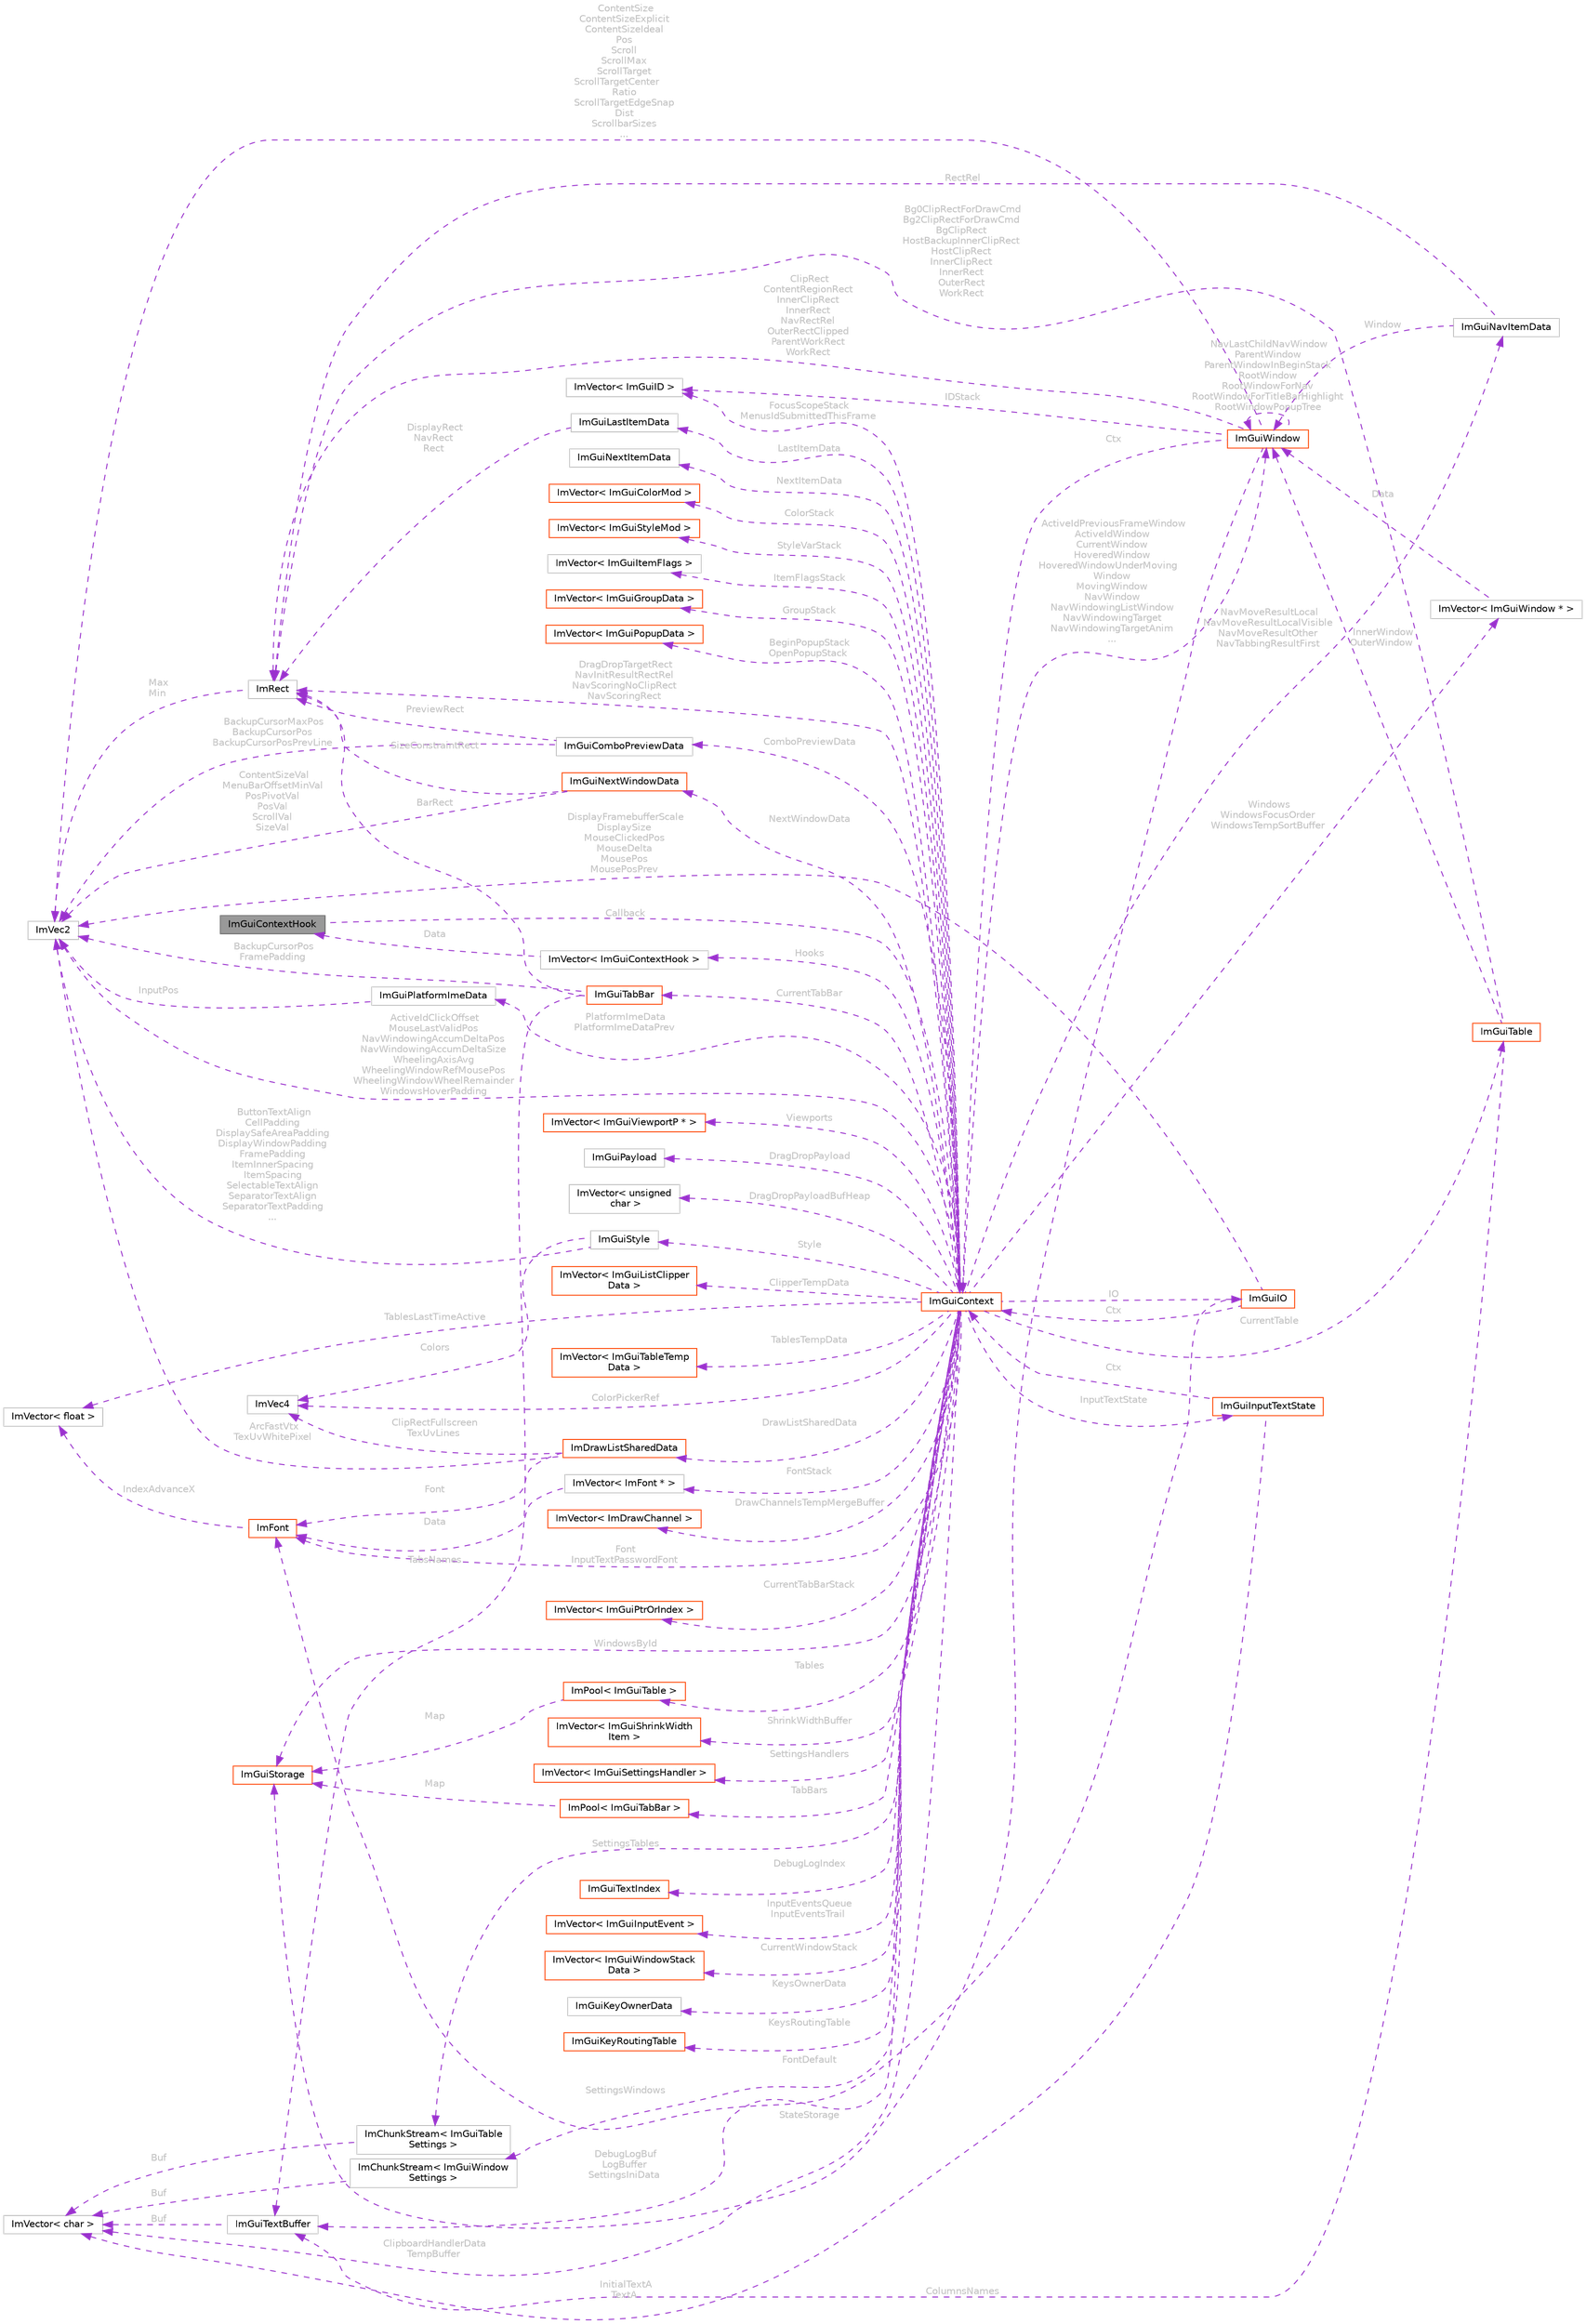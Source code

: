 digraph "ImGuiContextHook"
{
 // LATEX_PDF_SIZE
  bgcolor="transparent";
  edge [fontname=Helvetica,fontsize=10,labelfontname=Helvetica,labelfontsize=10];
  node [fontname=Helvetica,fontsize=10,shape=box,height=0.2,width=0.4];
  rankdir="LR";
  Node1 [id="Node000001",label="ImGuiContextHook",height=0.2,width=0.4,color="gray40", fillcolor="grey60", style="filled", fontcolor="black",tooltip=" "];
  Node2 -> Node1 [id="edge1_Node000001_Node000002",dir="back",color="darkorchid3",style="dashed",tooltip=" ",label=" Callback",fontcolor="grey" ];
  Node2 [id="Node000002",label="ImGuiContext",height=0.2,width=0.4,color="orangered", fillcolor="white", style="filled",URL="$struct_im_gui_context.html",tooltip=" "];
  Node3 -> Node2 [id="edge2_Node000002_Node000003",dir="back",color="darkorchid3",style="dashed",tooltip=" ",label=" IO",fontcolor="grey" ];
  Node3 [id="Node000003",label="ImGuiIO",height=0.2,width=0.4,color="orangered", fillcolor="white", style="filled",URL="$struct_im_gui_i_o.html",tooltip=" "];
  Node4 -> Node3 [id="edge3_Node000003_Node000004",dir="back",color="darkorchid3",style="dashed",tooltip=" ",label=" DisplayFramebufferScale\nDisplaySize\nMouseClickedPos\nMouseDelta\nMousePos\nMousePosPrev",fontcolor="grey" ];
  Node4 [id="Node000004",label="ImVec2",height=0.2,width=0.4,color="grey75", fillcolor="white", style="filled",URL="$struct_im_vec2.html",tooltip=" "];
  Node7 -> Node3 [id="edge4_Node000003_Node000007",dir="back",color="darkorchid3",style="dashed",tooltip=" ",label=" FontDefault",fontcolor="grey" ];
  Node7 [id="Node000007",label="ImFont",height=0.2,width=0.4,color="orangered", fillcolor="white", style="filled",URL="$struct_im_font.html",tooltip=" "];
  Node8 -> Node7 [id="edge5_Node000007_Node000008",dir="back",color="darkorchid3",style="dashed",tooltip=" ",label=" IndexAdvanceX",fontcolor="grey" ];
  Node8 [id="Node000008",label="ImVector\< float \>",height=0.2,width=0.4,color="grey75", fillcolor="white", style="filled",URL="$struct_im_vector.html",tooltip=" "];
  Node2 -> Node3 [id="edge6_Node000003_Node000002",dir="back",color="darkorchid3",style="dashed",tooltip=" ",label=" Ctx",fontcolor="grey" ];
  Node19 -> Node2 [id="edge7_Node000002_Node000019",dir="back",color="darkorchid3",style="dashed",tooltip=" ",label=" InputEventsQueue\nInputEventsTrail",fontcolor="grey" ];
  Node19 [id="Node000019",label="ImVector\< ImGuiInputEvent \>",height=0.2,width=0.4,color="orangered", fillcolor="white", style="filled",URL="$struct_im_vector.html",tooltip=" "];
  Node27 -> Node2 [id="edge8_Node000002_Node000027",dir="back",color="darkorchid3",style="dashed",tooltip=" ",label=" Style",fontcolor="grey" ];
  Node27 [id="Node000027",label="ImGuiStyle",height=0.2,width=0.4,color="grey75", fillcolor="white", style="filled",URL="$struct_im_gui_style.html",tooltip=" "];
  Node4 -> Node27 [id="edge9_Node000027_Node000004",dir="back",color="darkorchid3",style="dashed",tooltip=" ",label=" ButtonTextAlign\nCellPadding\nDisplaySafeAreaPadding\nDisplayWindowPadding\nFramePadding\nItemInnerSpacing\nItemSpacing\nSelectableTextAlign\nSeparatorTextAlign\nSeparatorTextPadding\n...",fontcolor="grey" ];
  Node16 -> Node27 [id="edge10_Node000027_Node000016",dir="back",color="darkorchid3",style="dashed",tooltip=" ",label=" Colors",fontcolor="grey" ];
  Node16 [id="Node000016",label="ImVec4",height=0.2,width=0.4,color="grey75", fillcolor="white", style="filled",URL="$struct_im_vec4.html",tooltip=" "];
  Node7 -> Node2 [id="edge11_Node000002_Node000007",dir="back",color="darkorchid3",style="dashed",tooltip=" ",label=" Font\nInputTextPasswordFont",fontcolor="grey" ];
  Node28 -> Node2 [id="edge12_Node000002_Node000028",dir="back",color="darkorchid3",style="dashed",tooltip=" ",label=" DrawListSharedData",fontcolor="grey" ];
  Node28 [id="Node000028",label="ImDrawListSharedData",height=0.2,width=0.4,color="orangered", fillcolor="white", style="filled",URL="$struct_im_draw_list_shared_data.html",tooltip=" "];
  Node4 -> Node28 [id="edge13_Node000028_Node000004",dir="back",color="darkorchid3",style="dashed",tooltip=" ",label=" ArcFastVtx\nTexUvWhitePixel",fontcolor="grey" ];
  Node7 -> Node28 [id="edge14_Node000028_Node000007",dir="back",color="darkorchid3",style="dashed",tooltip=" ",label=" Font",fontcolor="grey" ];
  Node16 -> Node28 [id="edge15_Node000028_Node000016",dir="back",color="darkorchid3",style="dashed",tooltip=" ",label=" ClipRectFullscreen\nTexUvLines",fontcolor="grey" ];
  Node30 -> Node2 [id="edge16_Node000002_Node000030",dir="back",color="darkorchid3",style="dashed",tooltip=" ",label=" Windows\nWindowsFocusOrder\nWindowsTempSortBuffer",fontcolor="grey" ];
  Node30 [id="Node000030",label="ImVector\< ImGuiWindow * \>",height=0.2,width=0.4,color="grey75", fillcolor="white", style="filled",URL="$struct_im_vector.html",tooltip=" "];
  Node31 -> Node30 [id="edge17_Node000030_Node000031",dir="back",color="darkorchid3",style="dashed",tooltip=" ",label=" Data",fontcolor="grey" ];
  Node31 [id="Node000031",label="ImGuiWindow",height=0.2,width=0.4,color="orangered", fillcolor="white", style="filled",URL="$struct_im_gui_window.html",tooltip=" "];
  Node2 -> Node31 [id="edge18_Node000031_Node000002",dir="back",color="darkorchid3",style="dashed",tooltip=" ",label=" Ctx",fontcolor="grey" ];
  Node4 -> Node31 [id="edge19_Node000031_Node000004",dir="back",color="darkorchid3",style="dashed",tooltip=" ",label=" ContentSize\nContentSizeExplicit\nContentSizeIdeal\nPos\nScroll\nScrollMax\nScrollTarget\nScrollTargetCenter\lRatio\nScrollTargetEdgeSnap\lDist\nScrollbarSizes\n...",fontcolor="grey" ];
  Node49 -> Node31 [id="edge20_Node000031_Node000049",dir="back",color="darkorchid3",style="dashed",tooltip=" ",label=" IDStack",fontcolor="grey" ];
  Node49 [id="Node000049",label="ImVector\< ImGuiID \>",height=0.2,width=0.4,color="grey75", fillcolor="white", style="filled",URL="$struct_im_vector.html",tooltip=" "];
  Node57 -> Node31 [id="edge21_Node000031_Node000057",dir="back",color="darkorchid3",style="dashed",tooltip=" ",label=" ClipRect\nContentRegionRect\nInnerClipRect\nInnerRect\nNavRectRel\nOuterRectClipped\nParentWorkRect\nWorkRect",fontcolor="grey" ];
  Node57 [id="Node000057",label="ImRect",height=0.2,width=0.4,color="grey75", fillcolor="white", style="filled",URL="$struct_im_rect.html",tooltip=" "];
  Node4 -> Node57 [id="edge22_Node000057_Node000004",dir="back",color="darkorchid3",style="dashed",tooltip=" ",label=" Max\nMin",fontcolor="grey" ];
  Node53 -> Node31 [id="edge23_Node000031_Node000053",dir="back",color="darkorchid3",style="dashed",tooltip=" ",label=" StateStorage",fontcolor="grey" ];
  Node53 [id="Node000053",label="ImGuiStorage",height=0.2,width=0.4,color="orangered", fillcolor="white", style="filled",URL="$struct_im_gui_storage.html",tooltip=" "];
  Node31 -> Node31 [id="edge24_Node000031_Node000031",dir="back",color="darkorchid3",style="dashed",tooltip=" ",label=" NavLastChildNavWindow\nParentWindow\nParentWindowInBeginStack\nRootWindow\nRootWindowForNav\nRootWindowForTitleBarHighlight\nRootWindowPopupTree",fontcolor="grey" ];
  Node62 -> Node2 [id="edge25_Node000002_Node000062",dir="back",color="darkorchid3",style="dashed",tooltip=" ",label=" CurrentWindowStack",fontcolor="grey" ];
  Node62 [id="Node000062",label="ImVector\< ImGuiWindowStack\lData \>",height=0.2,width=0.4,color="orangered", fillcolor="white", style="filled",URL="$struct_im_vector.html",tooltip=" "];
  Node53 -> Node2 [id="edge26_Node000002_Node000053",dir="back",color="darkorchid3",style="dashed",tooltip=" ",label=" WindowsById",fontcolor="grey" ];
  Node4 -> Node2 [id="edge27_Node000002_Node000004",dir="back",color="darkorchid3",style="dashed",tooltip=" ",label=" ActiveIdClickOffset\nMouseLastValidPos\nNavWindowingAccumDeltaPos\nNavWindowingAccumDeltaSize\nWheelingAxisAvg\nWheelingWindowRefMousePos\nWheelingWindowWheelRemainder\nWindowsHoverPadding",fontcolor="grey" ];
  Node31 -> Node2 [id="edge28_Node000002_Node000031",dir="back",color="darkorchid3",style="dashed",tooltip=" ",label=" ActiveIdPreviousFrameWindow\nActiveIdWindow\nCurrentWindow\nHoveredWindow\nHoveredWindowUnderMoving\lWindow\nMovingWindow\nNavWindow\nNavWindowingListWindow\nNavWindowingTarget\nNavWindowingTargetAnim\n...",fontcolor="grey" ];
  Node66 -> Node2 [id="edge29_Node000002_Node000066",dir="back",color="darkorchid3",style="dashed",tooltip=" ",label=" KeysOwnerData",fontcolor="grey" ];
  Node66 [id="Node000066",label="ImGuiKeyOwnerData",height=0.2,width=0.4,color="grey75", fillcolor="white", style="filled",URL="$struct_im_gui_key_owner_data.html",tooltip=" "];
  Node67 -> Node2 [id="edge30_Node000002_Node000067",dir="back",color="darkorchid3",style="dashed",tooltip=" ",label=" KeysRoutingTable",fontcolor="grey" ];
  Node67 [id="Node000067",label="ImGuiKeyRoutingTable",height=0.2,width=0.4,color="orangered", fillcolor="white", style="filled",URL="$struct_im_gui_key_routing_table.html",tooltip=" "];
  Node70 -> Node2 [id="edge31_Node000002_Node000070",dir="back",color="darkorchid3",style="dashed",tooltip=" ",label=" NextItemData",fontcolor="grey" ];
  Node70 [id="Node000070",label="ImGuiNextItemData",height=0.2,width=0.4,color="grey75", fillcolor="white", style="filled",URL="$struct_im_gui_next_item_data.html",tooltip=" "];
  Node64 -> Node2 [id="edge32_Node000002_Node000064",dir="back",color="darkorchid3",style="dashed",tooltip=" ",label=" LastItemData",fontcolor="grey" ];
  Node64 [id="Node000064",label="ImGuiLastItemData",height=0.2,width=0.4,color="grey75", fillcolor="white", style="filled",URL="$struct_im_gui_last_item_data.html",tooltip=" "];
  Node57 -> Node64 [id="edge33_Node000064_Node000057",dir="back",color="darkorchid3",style="dashed",tooltip=" ",label=" DisplayRect\nNavRect\nRect",fontcolor="grey" ];
  Node71 -> Node2 [id="edge34_Node000002_Node000071",dir="back",color="darkorchid3",style="dashed",tooltip=" ",label=" NextWindowData",fontcolor="grey" ];
  Node71 [id="Node000071",label="ImGuiNextWindowData",height=0.2,width=0.4,color="orangered", fillcolor="white", style="filled",URL="$struct_im_gui_next_window_data.html",tooltip=" "];
  Node4 -> Node71 [id="edge35_Node000071_Node000004",dir="back",color="darkorchid3",style="dashed",tooltip=" ",label=" ContentSizeVal\nMenuBarOffsetMinVal\nPosPivotVal\nPosVal\nScrollVal\nSizeVal",fontcolor="grey" ];
  Node57 -> Node71 [id="edge36_Node000071_Node000057",dir="back",color="darkorchid3",style="dashed",tooltip=" ",label=" SizeConstraintRect",fontcolor="grey" ];
  Node73 -> Node2 [id="edge37_Node000002_Node000073",dir="back",color="darkorchid3",style="dashed",tooltip=" ",label=" ColorStack",fontcolor="grey" ];
  Node73 [id="Node000073",label="ImVector\< ImGuiColorMod \>",height=0.2,width=0.4,color="orangered", fillcolor="white", style="filled",URL="$struct_im_vector.html",tooltip=" "];
  Node75 -> Node2 [id="edge38_Node000002_Node000075",dir="back",color="darkorchid3",style="dashed",tooltip=" ",label=" StyleVarStack",fontcolor="grey" ];
  Node75 [id="Node000075",label="ImVector\< ImGuiStyleMod \>",height=0.2,width=0.4,color="orangered", fillcolor="white", style="filled",URL="$struct_im_vector.html",tooltip=" "];
  Node6 -> Node2 [id="edge39_Node000002_Node000006",dir="back",color="darkorchid3",style="dashed",tooltip=" ",label=" FontStack",fontcolor="grey" ];
  Node6 [id="Node000006",label="ImVector\< ImFont * \>",height=0.2,width=0.4,color="grey75", fillcolor="white", style="filled",URL="$struct_im_vector.html",tooltip=" "];
  Node7 -> Node6 [id="edge40_Node000006_Node000007",dir="back",color="darkorchid3",style="dashed",tooltip=" ",label=" Data",fontcolor="grey" ];
  Node49 -> Node2 [id="edge41_Node000002_Node000049",dir="back",color="darkorchid3",style="dashed",tooltip=" ",label=" FocusScopeStack\nMenusIdSubmittedThisFrame",fontcolor="grey" ];
  Node77 -> Node2 [id="edge42_Node000002_Node000077",dir="back",color="darkorchid3",style="dashed",tooltip=" ",label=" ItemFlagsStack",fontcolor="grey" ];
  Node77 [id="Node000077",label="ImVector\< ImGuiItemFlags \>",height=0.2,width=0.4,color="grey75", fillcolor="white", style="filled",URL="$struct_im_vector.html",tooltip=" "];
  Node78 -> Node2 [id="edge43_Node000002_Node000078",dir="back",color="darkorchid3",style="dashed",tooltip=" ",label=" GroupStack",fontcolor="grey" ];
  Node78 [id="Node000078",label="ImVector\< ImGuiGroupData \>",height=0.2,width=0.4,color="orangered", fillcolor="white", style="filled",URL="$struct_im_vector.html",tooltip=" "];
  Node80 -> Node2 [id="edge44_Node000002_Node000080",dir="back",color="darkorchid3",style="dashed",tooltip=" ",label=" BeginPopupStack\nOpenPopupStack",fontcolor="grey" ];
  Node80 [id="Node000080",label="ImVector\< ImGuiPopupData \>",height=0.2,width=0.4,color="orangered", fillcolor="white", style="filled",URL="$struct_im_vector.html",tooltip=" "];
  Node82 -> Node2 [id="edge45_Node000002_Node000082",dir="back",color="darkorchid3",style="dashed",tooltip=" ",label=" Viewports",fontcolor="grey" ];
  Node82 [id="Node000082",label="ImVector\< ImGuiViewportP * \>",height=0.2,width=0.4,color="orangered", fillcolor="white", style="filled",URL="$struct_im_vector.html",tooltip=" "];
  Node57 -> Node2 [id="edge46_Node000002_Node000057",dir="back",color="darkorchid3",style="dashed",tooltip=" ",label=" DragDropTargetRect\nNavInitResultRectRel\nNavScoringNoClipRect\nNavScoringRect",fontcolor="grey" ];
  Node83 -> Node2 [id="edge47_Node000002_Node000083",dir="back",color="darkorchid3",style="dashed",tooltip=" ",label=" NavMoveResultLocal\nNavMoveResultLocalVisible\nNavMoveResultOther\nNavTabbingResultFirst",fontcolor="grey" ];
  Node83 [id="Node000083",label="ImGuiNavItemData",height=0.2,width=0.4,color="grey75", fillcolor="white", style="filled",URL="$struct_im_gui_nav_item_data.html",tooltip=" "];
  Node31 -> Node83 [id="edge48_Node000083_Node000031",dir="back",color="darkorchid3",style="dashed",tooltip=" ",label=" Window",fontcolor="grey" ];
  Node57 -> Node83 [id="edge49_Node000083_Node000057",dir="back",color="darkorchid3",style="dashed",tooltip=" ",label=" RectRel",fontcolor="grey" ];
  Node84 -> Node2 [id="edge50_Node000002_Node000084",dir="back",color="darkorchid3",style="dashed",tooltip=" ",label=" DragDropPayload",fontcolor="grey" ];
  Node84 [id="Node000084",label="ImGuiPayload",height=0.2,width=0.4,color="grey75", fillcolor="white", style="filled",URL="$struct_im_gui_payload.html",tooltip=" "];
  Node85 -> Node2 [id="edge51_Node000002_Node000085",dir="back",color="darkorchid3",style="dashed",tooltip=" ",label=" DragDropPayloadBufHeap",fontcolor="grey" ];
  Node85 [id="Node000085",label="ImVector\< unsigned\l char \>",height=0.2,width=0.4,color="grey75", fillcolor="white", style="filled",URL="$struct_im_vector.html",tooltip=" "];
  Node86 -> Node2 [id="edge52_Node000002_Node000086",dir="back",color="darkorchid3",style="dashed",tooltip=" ",label=" ClipperTempData",fontcolor="grey" ];
  Node86 [id="Node000086",label="ImVector\< ImGuiListClipper\lData \>",height=0.2,width=0.4,color="orangered", fillcolor="white", style="filled",URL="$struct_im_vector.html",tooltip=" "];
  Node91 -> Node2 [id="edge53_Node000002_Node000091",dir="back",color="darkorchid3",style="dashed",tooltip=" ",label=" CurrentTable",fontcolor="grey" ];
  Node91 [id="Node000091",label="ImGuiTable",height=0.2,width=0.4,color="orangered", fillcolor="white", style="filled",URL="$struct_im_gui_table.html",tooltip=" "];
  Node57 -> Node91 [id="edge54_Node000091_Node000057",dir="back",color="darkorchid3",style="dashed",tooltip=" ",label=" Bg0ClipRectForDrawCmd\nBg2ClipRectForDrawCmd\nBgClipRect\nHostBackupInnerClipRect\nHostClipRect\nInnerClipRect\nInnerRect\nOuterRect\nWorkRect",fontcolor="grey" ];
  Node31 -> Node91 [id="edge55_Node000091_Node000031",dir="back",color="darkorchid3",style="dashed",tooltip=" ",label=" InnerWindow\nOuterWindow",fontcolor="grey" ];
  Node98 -> Node91 [id="edge56_Node000091_Node000098",dir="back",color="darkorchid3",style="dashed",tooltip=" ",label=" ColumnsNames",fontcolor="grey" ];
  Node98 [id="Node000098",label="ImGuiTextBuffer",height=0.2,width=0.4,color="grey75", fillcolor="white", style="filled",URL="$struct_im_gui_text_buffer.html",tooltip=" "];
  Node99 -> Node98 [id="edge57_Node000098_Node000099",dir="back",color="darkorchid3",style="dashed",tooltip=" ",label=" Buf",fontcolor="grey" ];
  Node99 [id="Node000099",label="ImVector\< char \>",height=0.2,width=0.4,color="grey75", fillcolor="white", style="filled",URL="$struct_im_vector.html",tooltip=" "];
  Node105 -> Node2 [id="edge58_Node000002_Node000105",dir="back",color="darkorchid3",style="dashed",tooltip=" ",label=" TablesTempData",fontcolor="grey" ];
  Node105 [id="Node000105",label="ImVector\< ImGuiTableTemp\lData \>",height=0.2,width=0.4,color="orangered", fillcolor="white", style="filled",URL="$struct_im_vector.html",tooltip=" "];
  Node106 -> Node2 [id="edge59_Node000002_Node000106",dir="back",color="darkorchid3",style="dashed",tooltip=" ",label=" Tables",fontcolor="grey" ];
  Node106 [id="Node000106",label="ImPool\< ImGuiTable \>",height=0.2,width=0.4,color="orangered", fillcolor="white", style="filled",URL="$struct_im_pool.html",tooltip=" "];
  Node53 -> Node106 [id="edge60_Node000106_Node000053",dir="back",color="darkorchid3",style="dashed",tooltip=" ",label=" Map",fontcolor="grey" ];
  Node8 -> Node2 [id="edge61_Node000002_Node000008",dir="back",color="darkorchid3",style="dashed",tooltip=" ",label=" TablesLastTimeActive",fontcolor="grey" ];
  Node44 -> Node2 [id="edge62_Node000002_Node000044",dir="back",color="darkorchid3",style="dashed",tooltip=" ",label=" DrawChannelsTempMergeBuffer",fontcolor="grey" ];
  Node44 [id="Node000044",label="ImVector\< ImDrawChannel \>",height=0.2,width=0.4,color="orangered", fillcolor="white", style="filled",URL="$struct_im_vector.html",tooltip=" "];
  Node108 -> Node2 [id="edge63_Node000002_Node000108",dir="back",color="darkorchid3",style="dashed",tooltip=" ",label=" CurrentTabBar",fontcolor="grey" ];
  Node108 [id="Node000108",label="ImGuiTabBar",height=0.2,width=0.4,color="orangered", fillcolor="white", style="filled",URL="$struct_im_gui_tab_bar.html",tooltip=" "];
  Node57 -> Node108 [id="edge64_Node000108_Node000057",dir="back",color="darkorchid3",style="dashed",tooltip=" ",label=" BarRect",fontcolor="grey" ];
  Node4 -> Node108 [id="edge65_Node000108_Node000004",dir="back",color="darkorchid3",style="dashed",tooltip=" ",label=" BackupCursorPos\nFramePadding",fontcolor="grey" ];
  Node98 -> Node108 [id="edge66_Node000108_Node000098",dir="back",color="darkorchid3",style="dashed",tooltip=" ",label=" TabsNames",fontcolor="grey" ];
  Node111 -> Node2 [id="edge67_Node000002_Node000111",dir="back",color="darkorchid3",style="dashed",tooltip=" ",label=" TabBars",fontcolor="grey" ];
  Node111 [id="Node000111",label="ImPool\< ImGuiTabBar \>",height=0.2,width=0.4,color="orangered", fillcolor="white", style="filled",URL="$struct_im_pool.html",tooltip=" "];
  Node53 -> Node111 [id="edge68_Node000111_Node000053",dir="back",color="darkorchid3",style="dashed",tooltip=" ",label=" Map",fontcolor="grey" ];
  Node113 -> Node2 [id="edge69_Node000002_Node000113",dir="back",color="darkorchid3",style="dashed",tooltip=" ",label=" CurrentTabBarStack",fontcolor="grey" ];
  Node113 [id="Node000113",label="ImVector\< ImGuiPtrOrIndex \>",height=0.2,width=0.4,color="orangered", fillcolor="white", style="filled",URL="$struct_im_vector.html",tooltip=" "];
  Node115 -> Node2 [id="edge70_Node000002_Node000115",dir="back",color="darkorchid3",style="dashed",tooltip=" ",label=" ShrinkWidthBuffer",fontcolor="grey" ];
  Node115 [id="Node000115",label="ImVector\< ImGuiShrinkWidth\lItem \>",height=0.2,width=0.4,color="orangered", fillcolor="white", style="filled",URL="$struct_im_vector.html",tooltip=" "];
  Node117 -> Node2 [id="edge71_Node000002_Node000117",dir="back",color="darkorchid3",style="dashed",tooltip=" ",label=" InputTextState",fontcolor="grey" ];
  Node117 [id="Node000117",label="ImGuiInputTextState",height=0.2,width=0.4,color="orangered", fillcolor="white", style="filled",URL="$struct_im_gui_input_text_state.html",tooltip=" "];
  Node2 -> Node117 [id="edge72_Node000117_Node000002",dir="back",color="darkorchid3",style="dashed",tooltip=" ",label=" Ctx",fontcolor="grey" ];
  Node99 -> Node117 [id="edge73_Node000117_Node000099",dir="back",color="darkorchid3",style="dashed",tooltip=" ",label=" InitialTextA\nTextA",fontcolor="grey" ];
  Node16 -> Node2 [id="edge74_Node000002_Node000016",dir="back",color="darkorchid3",style="dashed",tooltip=" ",label=" ColorPickerRef",fontcolor="grey" ];
  Node118 -> Node2 [id="edge75_Node000002_Node000118",dir="back",color="darkorchid3",style="dashed",tooltip=" ",label=" ComboPreviewData",fontcolor="grey" ];
  Node118 [id="Node000118",label="ImGuiComboPreviewData",height=0.2,width=0.4,color="grey75", fillcolor="white", style="filled",URL="$struct_im_gui_combo_preview_data.html",tooltip=" "];
  Node57 -> Node118 [id="edge76_Node000118_Node000057",dir="back",color="darkorchid3",style="dashed",tooltip=" ",label=" PreviewRect",fontcolor="grey" ];
  Node4 -> Node118 [id="edge77_Node000118_Node000004",dir="back",color="darkorchid3",style="dashed",tooltip=" ",label=" BackupCursorMaxPos\nBackupCursorPos\nBackupCursorPosPrevLine",fontcolor="grey" ];
  Node99 -> Node2 [id="edge78_Node000002_Node000099",dir="back",color="darkorchid3",style="dashed",tooltip=" ",label=" ClipboardHandlerData\nTempBuffer",fontcolor="grey" ];
  Node119 -> Node2 [id="edge79_Node000002_Node000119",dir="back",color="darkorchid3",style="dashed",tooltip=" ",label=" PlatformImeData\nPlatformImeDataPrev",fontcolor="grey" ];
  Node119 [id="Node000119",label="ImGuiPlatformImeData",height=0.2,width=0.4,color="grey75", fillcolor="white", style="filled",URL="$struct_im_gui_platform_ime_data.html",tooltip=" "];
  Node4 -> Node119 [id="edge80_Node000119_Node000004",dir="back",color="darkorchid3",style="dashed",tooltip=" ",label=" InputPos",fontcolor="grey" ];
  Node98 -> Node2 [id="edge81_Node000002_Node000098",dir="back",color="darkorchid3",style="dashed",tooltip=" ",label=" DebugLogBuf\nLogBuffer\nSettingsIniData",fontcolor="grey" ];
  Node120 -> Node2 [id="edge82_Node000002_Node000120",dir="back",color="darkorchid3",style="dashed",tooltip=" ",label=" SettingsHandlers",fontcolor="grey" ];
  Node120 [id="Node000120",label="ImVector\< ImGuiSettingsHandler \>",height=0.2,width=0.4,color="orangered", fillcolor="white", style="filled",URL="$struct_im_vector.html",tooltip=" "];
  Node122 -> Node2 [id="edge83_Node000002_Node000122",dir="back",color="darkorchid3",style="dashed",tooltip=" ",label=" SettingsWindows",fontcolor="grey" ];
  Node122 [id="Node000122",label="ImChunkStream\< ImGuiWindow\lSettings \>",height=0.2,width=0.4,color="grey75", fillcolor="white", style="filled",URL="$struct_im_chunk_stream.html",tooltip=" "];
  Node99 -> Node122 [id="edge84_Node000122_Node000099",dir="back",color="darkorchid3",style="dashed",tooltip=" ",label=" Buf",fontcolor="grey" ];
  Node123 -> Node2 [id="edge85_Node000002_Node000123",dir="back",color="darkorchid3",style="dashed",tooltip=" ",label=" SettingsTables",fontcolor="grey" ];
  Node123 [id="Node000123",label="ImChunkStream\< ImGuiTable\lSettings \>",height=0.2,width=0.4,color="grey75", fillcolor="white", style="filled",URL="$struct_im_chunk_stream.html",tooltip=" "];
  Node99 -> Node123 [id="edge86_Node000123_Node000099",dir="back",color="darkorchid3",style="dashed",tooltip=" ",label=" Buf",fontcolor="grey" ];
  Node124 -> Node2 [id="edge87_Node000002_Node000124",dir="back",color="darkorchid3",style="dashed",tooltip=" ",label=" Hooks",fontcolor="grey" ];
  Node124 [id="Node000124",label="ImVector\< ImGuiContextHook \>",height=0.2,width=0.4,color="grey75", fillcolor="white", style="filled",URL="$struct_im_vector.html",tooltip=" "];
  Node1 -> Node124 [id="edge88_Node000124_Node000001",dir="back",color="darkorchid3",style="dashed",tooltip=" ",label=" Data",fontcolor="grey" ];
  Node125 -> Node2 [id="edge89_Node000002_Node000125",dir="back",color="darkorchid3",style="dashed",tooltip=" ",label=" DebugLogIndex",fontcolor="grey" ];
  Node125 [id="Node000125",label="ImGuiTextIndex",height=0.2,width=0.4,color="orangered", fillcolor="white", style="filled",URL="$struct_im_gui_text_index.html",tooltip=" "];
}

